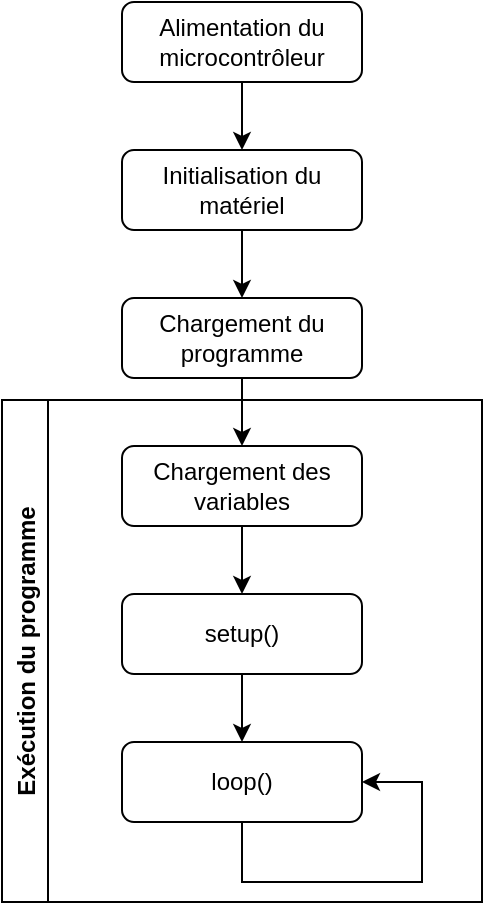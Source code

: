 <mxfile version="16.5.1" type="device"><diagram id="C5RBs43oDa-KdzZeNtuy" name="Page-1"><mxGraphModel dx="1215" dy="843" grid="1" gridSize="10" guides="1" tooltips="1" connect="1" arrows="1" fold="1" page="1" pageScale="1" pageWidth="827" pageHeight="1169" math="0" shadow="0"><root><mxCell id="WIyWlLk6GJQsqaUBKTNV-0"/><mxCell id="WIyWlLk6GJQsqaUBKTNV-1" parent="WIyWlLk6GJQsqaUBKTNV-0"/><mxCell id="mKbSYnPu0w8YwtfJvH1G-1" value="" style="edgeStyle=orthogonalEdgeStyle;rounded=0;orthogonalLoop=1;jettySize=auto;html=1;" edge="1" parent="WIyWlLk6GJQsqaUBKTNV-1" source="WIyWlLk6GJQsqaUBKTNV-3" target="mKbSYnPu0w8YwtfJvH1G-0"><mxGeometry relative="1" as="geometry"/></mxCell><mxCell id="WIyWlLk6GJQsqaUBKTNV-3" value="Alimentation du microcontrôleur" style="rounded=1;whiteSpace=wrap;html=1;fontSize=12;glass=0;strokeWidth=1;shadow=0;" parent="WIyWlLk6GJQsqaUBKTNV-1" vertex="1"><mxGeometry x="160" y="80" width="120" height="40" as="geometry"/></mxCell><mxCell id="mKbSYnPu0w8YwtfJvH1G-3" value="" style="edgeStyle=orthogonalEdgeStyle;rounded=0;orthogonalLoop=1;jettySize=auto;html=1;" edge="1" parent="WIyWlLk6GJQsqaUBKTNV-1" source="mKbSYnPu0w8YwtfJvH1G-0" target="mKbSYnPu0w8YwtfJvH1G-2"><mxGeometry relative="1" as="geometry"/></mxCell><mxCell id="mKbSYnPu0w8YwtfJvH1G-0" value="Initialisation du matériel" style="rounded=1;whiteSpace=wrap;html=1;fontSize=12;glass=0;strokeWidth=1;shadow=0;" vertex="1" parent="WIyWlLk6GJQsqaUBKTNV-1"><mxGeometry x="160" y="154" width="120" height="40" as="geometry"/></mxCell><mxCell id="mKbSYnPu0w8YwtfJvH1G-5" value="" style="edgeStyle=orthogonalEdgeStyle;rounded=0;orthogonalLoop=1;jettySize=auto;html=1;" edge="1" parent="WIyWlLk6GJQsqaUBKTNV-1" source="mKbSYnPu0w8YwtfJvH1G-2" target="mKbSYnPu0w8YwtfJvH1G-4"><mxGeometry relative="1" as="geometry"/></mxCell><mxCell id="mKbSYnPu0w8YwtfJvH1G-2" value="Chargement du programme" style="rounded=1;whiteSpace=wrap;html=1;fontSize=12;glass=0;strokeWidth=1;shadow=0;" vertex="1" parent="WIyWlLk6GJQsqaUBKTNV-1"><mxGeometry x="160" y="228" width="120" height="40" as="geometry"/></mxCell><mxCell id="mKbSYnPu0w8YwtfJvH1G-7" value="" style="edgeStyle=orthogonalEdgeStyle;rounded=0;orthogonalLoop=1;jettySize=auto;html=1;" edge="1" parent="WIyWlLk6GJQsqaUBKTNV-1" source="mKbSYnPu0w8YwtfJvH1G-4" target="mKbSYnPu0w8YwtfJvH1G-6"><mxGeometry relative="1" as="geometry"/></mxCell><mxCell id="mKbSYnPu0w8YwtfJvH1G-4" value="Chargement des variables" style="rounded=1;whiteSpace=wrap;html=1;fontSize=12;glass=0;strokeWidth=1;shadow=0;" vertex="1" parent="WIyWlLk6GJQsqaUBKTNV-1"><mxGeometry x="160" y="302" width="120" height="40" as="geometry"/></mxCell><mxCell id="mKbSYnPu0w8YwtfJvH1G-10" value="" style="edgeStyle=orthogonalEdgeStyle;rounded=0;orthogonalLoop=1;jettySize=auto;html=1;" edge="1" parent="WIyWlLk6GJQsqaUBKTNV-1" source="mKbSYnPu0w8YwtfJvH1G-6" target="mKbSYnPu0w8YwtfJvH1G-9"><mxGeometry relative="1" as="geometry"/></mxCell><mxCell id="mKbSYnPu0w8YwtfJvH1G-6" value="setup()" style="rounded=1;whiteSpace=wrap;html=1;fontSize=12;glass=0;strokeWidth=1;shadow=0;" vertex="1" parent="WIyWlLk6GJQsqaUBKTNV-1"><mxGeometry x="160" y="376" width="120" height="40" as="geometry"/></mxCell><mxCell id="mKbSYnPu0w8YwtfJvH1G-9" value="loop()" style="rounded=1;whiteSpace=wrap;html=1;fontSize=12;glass=0;strokeWidth=1;shadow=0;" vertex="1" parent="WIyWlLk6GJQsqaUBKTNV-1"><mxGeometry x="160" y="450" width="120" height="40" as="geometry"/></mxCell><mxCell id="mKbSYnPu0w8YwtfJvH1G-11" value="Exécution du programme" style="swimlane;horizontal=0;" vertex="1" parent="WIyWlLk6GJQsqaUBKTNV-1"><mxGeometry x="100" y="279" width="240" height="251" as="geometry"/></mxCell><mxCell id="mKbSYnPu0w8YwtfJvH1G-12" value="" style="endArrow=classic;html=1;rounded=0;exitX=0.5;exitY=1;exitDx=0;exitDy=0;entryX=1;entryY=0.5;entryDx=0;entryDy=0;" edge="1" parent="WIyWlLk6GJQsqaUBKTNV-1" source="mKbSYnPu0w8YwtfJvH1G-9" target="mKbSYnPu0w8YwtfJvH1G-9"><mxGeometry width="50" height="50" relative="1" as="geometry"><mxPoint x="450" y="350" as="sourcePoint"/><mxPoint x="340" y="490" as="targetPoint"/><Array as="points"><mxPoint x="220" y="520"/><mxPoint x="310" y="520"/><mxPoint x="310" y="470"/></Array></mxGeometry></mxCell></root></mxGraphModel></diagram></mxfile>